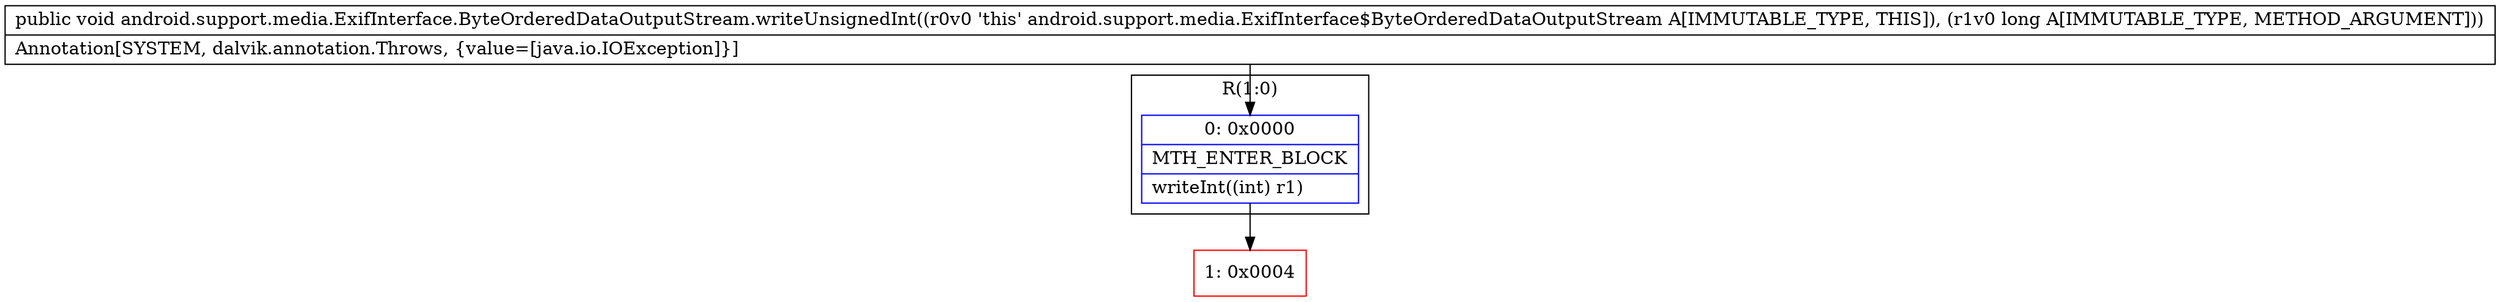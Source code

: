digraph "CFG forandroid.support.media.ExifInterface.ByteOrderedDataOutputStream.writeUnsignedInt(J)V" {
subgraph cluster_Region_1499169113 {
label = "R(1:0)";
node [shape=record,color=blue];
Node_0 [shape=record,label="{0\:\ 0x0000|MTH_ENTER_BLOCK\l|writeInt((int) r1)\l}"];
}
Node_1 [shape=record,color=red,label="{1\:\ 0x0004}"];
MethodNode[shape=record,label="{public void android.support.media.ExifInterface.ByteOrderedDataOutputStream.writeUnsignedInt((r0v0 'this' android.support.media.ExifInterface$ByteOrderedDataOutputStream A[IMMUTABLE_TYPE, THIS]), (r1v0 long A[IMMUTABLE_TYPE, METHOD_ARGUMENT]))  | Annotation[SYSTEM, dalvik.annotation.Throws, \{value=[java.io.IOException]\}]\l}"];
MethodNode -> Node_0;
Node_0 -> Node_1;
}

